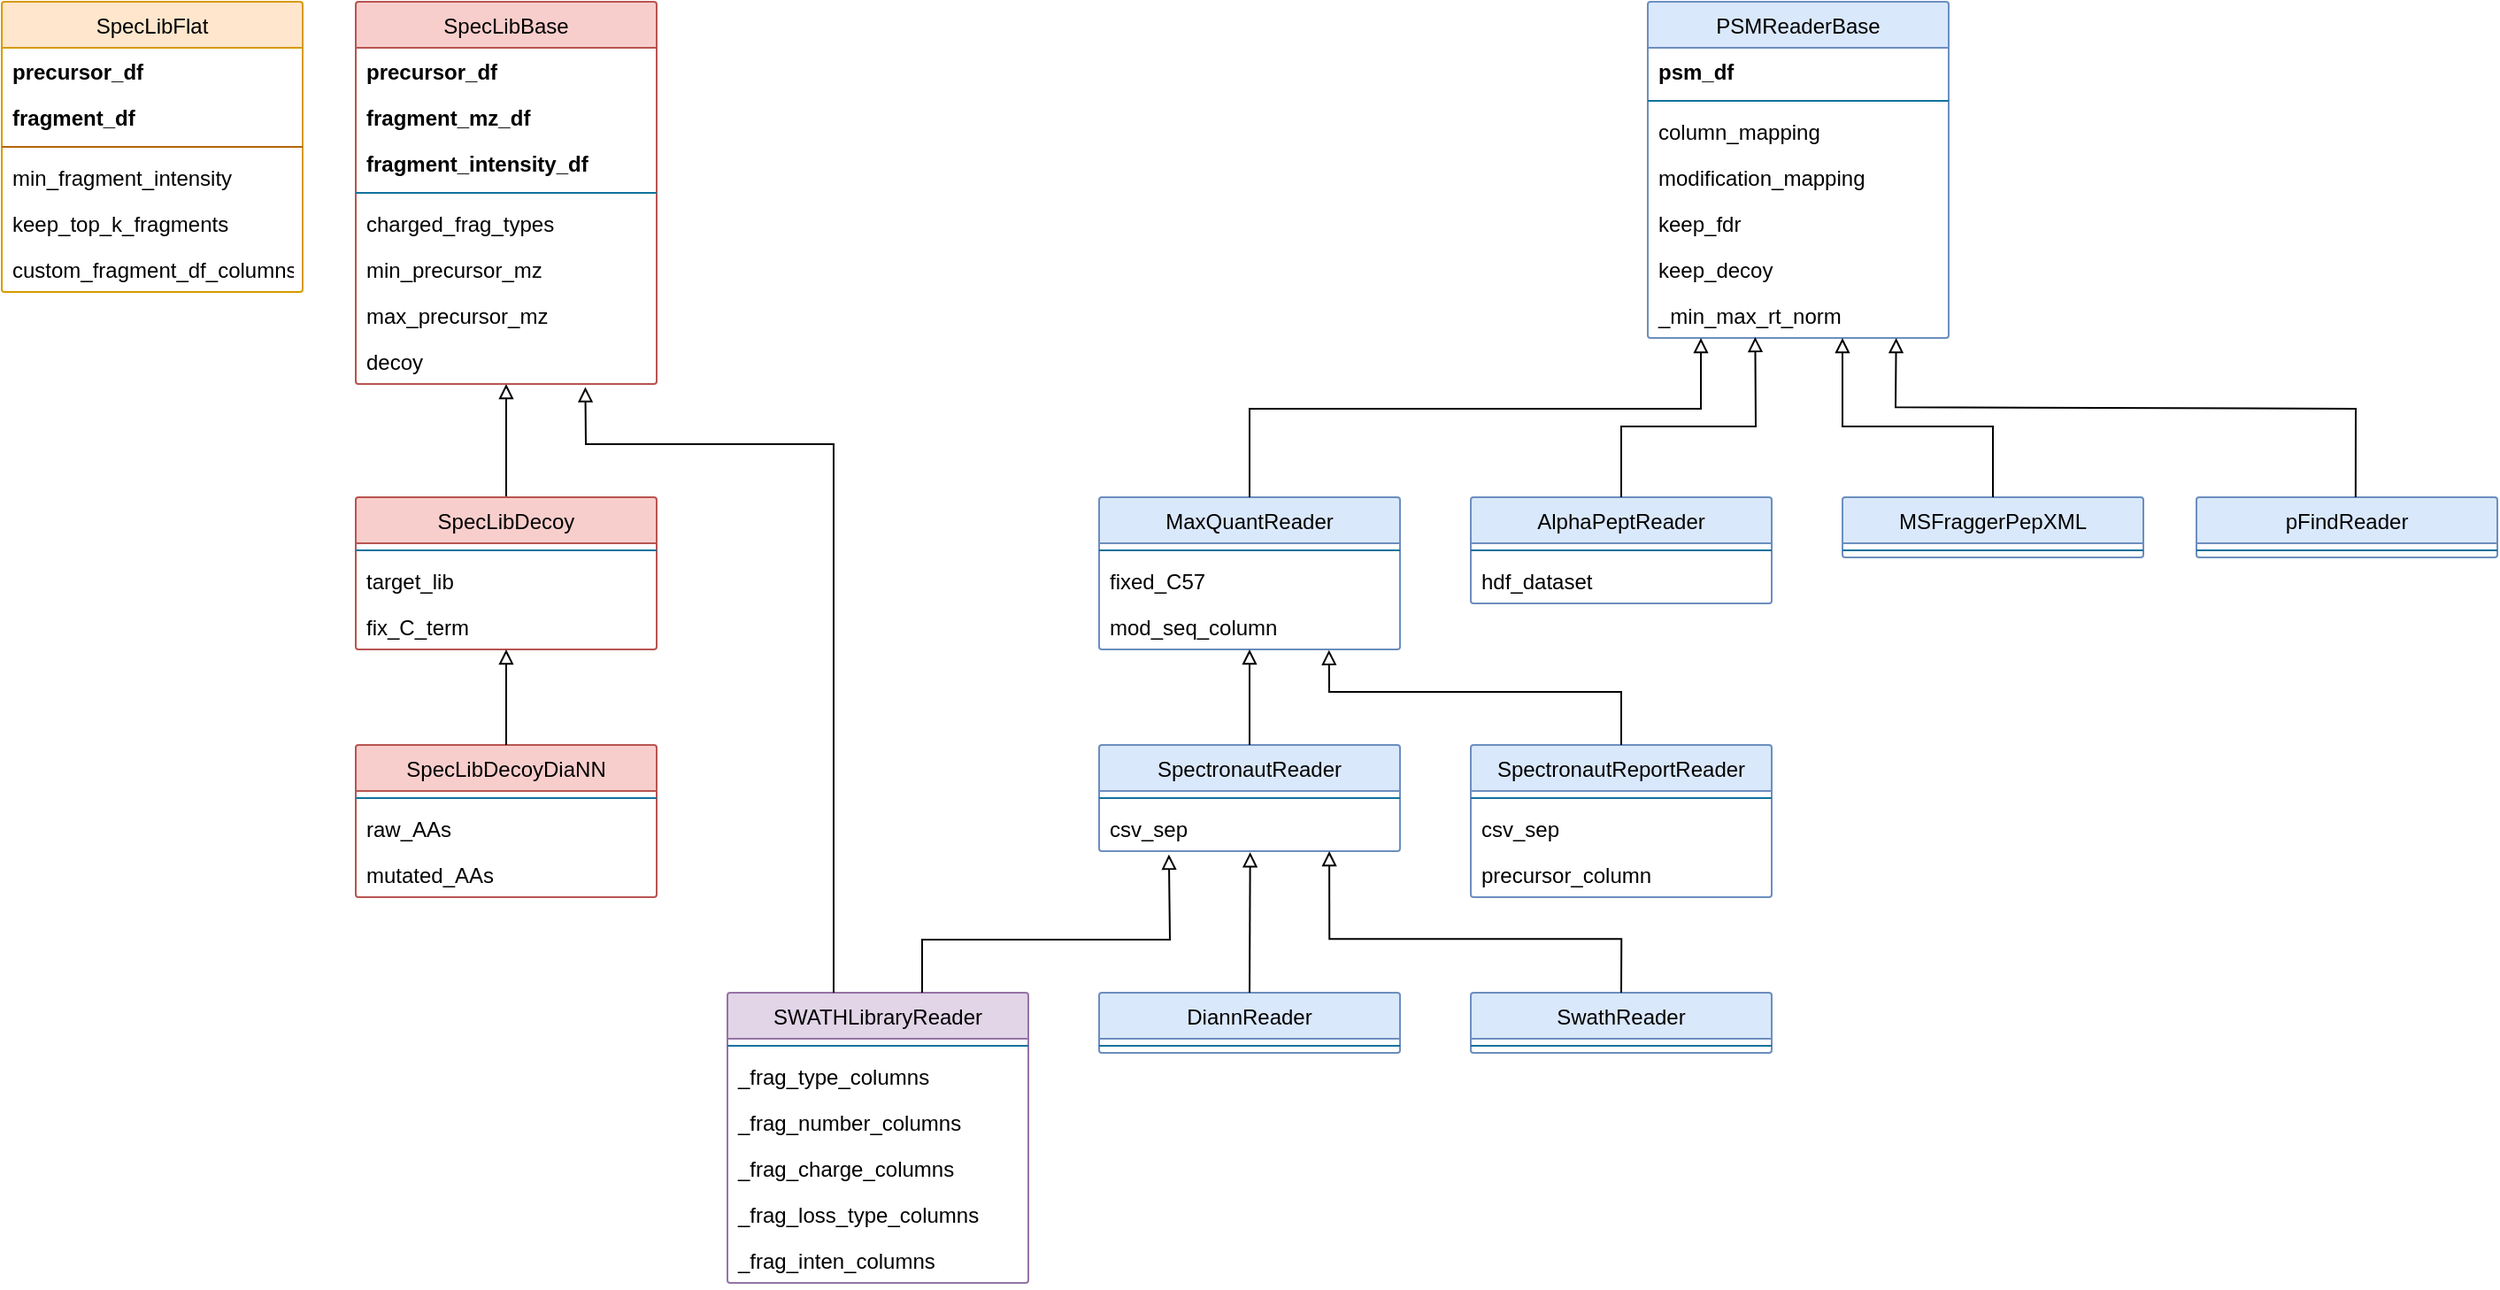 <mxfile version="20.4.0" type="device"><diagram id="C5RBs43oDa-KdzZeNtuy" name="Page-1"><mxGraphModel dx="1633" dy="923" grid="1" gridSize="10" guides="1" tooltips="1" connect="1" arrows="1" fold="1" page="1" pageScale="1" pageWidth="1654" pageHeight="1169" math="0" shadow="0"><root><mxCell id="WIyWlLk6GJQsqaUBKTNV-0"/><mxCell id="WIyWlLk6GJQsqaUBKTNV-1" parent="WIyWlLk6GJQsqaUBKTNV-0"/><mxCell id="KkWxrdIW1I_SJep4S1wA-14" value="" style="edgeStyle=orthogonalEdgeStyle;rounded=0;orthogonalLoop=1;jettySize=auto;html=1;entryX=0.5;entryY=0;entryDx=0;entryDy=0;endArrow=none;endFill=0;startArrow=block;startFill=0;" edge="1" parent="WIyWlLk6GJQsqaUBKTNV-1" source="zkfFHV4jXpPFQw0GAbJ--0" target="KkWxrdIW1I_SJep4S1wA-5"><mxGeometry relative="1" as="geometry"><Array as="points"><mxPoint x="315" y="138"/><mxPoint x="315" y="320"/></Array></mxGeometry></mxCell><mxCell id="zkfFHV4jXpPFQw0GAbJ--0" value="SpecLibBase" style="swimlane;fontStyle=0;align=center;verticalAlign=top;childLayout=stackLayout;horizontal=1;startSize=26;horizontalStack=0;resizeParent=1;resizeLast=0;collapsible=1;marginBottom=0;rounded=1;shadow=0;strokeWidth=1;fillColor=#f8cecc;strokeColor=#b85450;arcSize=2;" parent="WIyWlLk6GJQsqaUBKTNV-1" vertex="1"><mxGeometry x="230" y="30" width="170" height="216" as="geometry"><mxRectangle x="230" y="140" width="160" height="26" as="alternateBounds"/></mxGeometry></mxCell><mxCell id="zkfFHV4jXpPFQw0GAbJ--5" value="precursor_df" style="text;align=left;verticalAlign=top;spacingLeft=4;spacingRight=4;overflow=hidden;rotatable=0;points=[[0,0.5],[1,0.5]];portConstraint=eastwest;fontStyle=1" parent="zkfFHV4jXpPFQw0GAbJ--0" vertex="1"><mxGeometry y="26" width="170" height="26" as="geometry"/></mxCell><mxCell id="KkWxrdIW1I_SJep4S1wA-3" value="fragment_mz_df" style="text;align=left;verticalAlign=top;spacingLeft=4;spacingRight=4;overflow=hidden;rotatable=0;points=[[0,0.5],[1,0.5]];portConstraint=eastwest;fontStyle=1" vertex="1" parent="zkfFHV4jXpPFQw0GAbJ--0"><mxGeometry y="52" width="170" height="26" as="geometry"/></mxCell><mxCell id="KkWxrdIW1I_SJep4S1wA-4" value="fragment_intensity_df" style="text;align=left;verticalAlign=top;spacingLeft=4;spacingRight=4;overflow=hidden;rotatable=0;points=[[0,0.5],[1,0.5]];portConstraint=eastwest;fontStyle=1" vertex="1" parent="zkfFHV4jXpPFQw0GAbJ--0"><mxGeometry y="78" width="170" height="26" as="geometry"/></mxCell><mxCell id="zkfFHV4jXpPFQw0GAbJ--4" value="" style="line;html=1;strokeWidth=1;align=left;verticalAlign=middle;spacingTop=-1;spacingLeft=3;spacingRight=3;rotatable=0;labelPosition=right;points=[];portConstraint=eastwest;fillColor=#b1ddf0;strokeColor=#10739e;" parent="zkfFHV4jXpPFQw0GAbJ--0" vertex="1"><mxGeometry y="104" width="170" height="8" as="geometry"/></mxCell><mxCell id="zkfFHV4jXpPFQw0GAbJ--1" value="charged_frag_types" style="text;align=left;verticalAlign=top;spacingLeft=4;spacingRight=4;overflow=hidden;rotatable=0;points=[[0,0.5],[1,0.5]];portConstraint=eastwest;" parent="zkfFHV4jXpPFQw0GAbJ--0" vertex="1"><mxGeometry y="112" width="170" height="26" as="geometry"/></mxCell><mxCell id="zkfFHV4jXpPFQw0GAbJ--2" value="min_precursor_mz" style="text;align=left;verticalAlign=top;spacingLeft=4;spacingRight=4;overflow=hidden;rotatable=0;points=[[0,0.5],[1,0.5]];portConstraint=eastwest;rounded=0;shadow=0;html=0;" parent="zkfFHV4jXpPFQw0GAbJ--0" vertex="1"><mxGeometry y="138" width="170" height="26" as="geometry"/></mxCell><mxCell id="zkfFHV4jXpPFQw0GAbJ--3" value="max_precursor_mz" style="text;align=left;verticalAlign=top;spacingLeft=4;spacingRight=4;overflow=hidden;rotatable=0;points=[[0,0.5],[1,0.5]];portConstraint=eastwest;rounded=0;shadow=0;html=0;" parent="zkfFHV4jXpPFQw0GAbJ--0" vertex="1"><mxGeometry y="164" width="170" height="26" as="geometry"/></mxCell><mxCell id="KkWxrdIW1I_SJep4S1wA-2" value="decoy" style="text;align=left;verticalAlign=top;spacingLeft=4;spacingRight=4;overflow=hidden;rotatable=0;points=[[0,0.5],[1,0.5]];portConstraint=eastwest;rounded=0;shadow=0;html=0;" vertex="1" parent="zkfFHV4jXpPFQw0GAbJ--0"><mxGeometry y="190" width="170" height="26" as="geometry"/></mxCell><mxCell id="KkWxrdIW1I_SJep4S1wA-5" value="SpecLibDecoy" style="swimlane;fontStyle=0;align=center;verticalAlign=top;childLayout=stackLayout;horizontal=1;startSize=26;horizontalStack=0;resizeParent=1;resizeLast=0;collapsible=1;marginBottom=0;rounded=1;shadow=0;strokeWidth=1;fillColor=#f8cecc;strokeColor=#b85450;arcSize=2;" vertex="1" parent="WIyWlLk6GJQsqaUBKTNV-1"><mxGeometry x="230" y="310" width="170" height="86" as="geometry"><mxRectangle x="230" y="140" width="160" height="26" as="alternateBounds"/></mxGeometry></mxCell><mxCell id="KkWxrdIW1I_SJep4S1wA-9" value="" style="line;html=1;strokeWidth=1;align=left;verticalAlign=middle;spacingTop=-1;spacingLeft=3;spacingRight=3;rotatable=0;labelPosition=right;points=[];portConstraint=eastwest;fillColor=#b1ddf0;strokeColor=#10739e;" vertex="1" parent="KkWxrdIW1I_SJep4S1wA-5"><mxGeometry y="26" width="170" height="8" as="geometry"/></mxCell><mxCell id="KkWxrdIW1I_SJep4S1wA-10" value="target_lib" style="text;align=left;verticalAlign=top;spacingLeft=4;spacingRight=4;overflow=hidden;rotatable=0;points=[[0,0.5],[1,0.5]];portConstraint=eastwest;" vertex="1" parent="KkWxrdIW1I_SJep4S1wA-5"><mxGeometry y="34" width="170" height="26" as="geometry"/></mxCell><mxCell id="KkWxrdIW1I_SJep4S1wA-15" value="fix_C_term" style="text;align=left;verticalAlign=top;spacingLeft=4;spacingRight=4;overflow=hidden;rotatable=0;points=[[0,0.5],[1,0.5]];portConstraint=eastwest;" vertex="1" parent="KkWxrdIW1I_SJep4S1wA-5"><mxGeometry y="60" width="170" height="26" as="geometry"/></mxCell><mxCell id="KkWxrdIW1I_SJep4S1wA-17" value="SpecLibDecoyDiaNN" style="swimlane;fontStyle=0;align=center;verticalAlign=top;childLayout=stackLayout;horizontal=1;startSize=26;horizontalStack=0;resizeParent=1;resizeLast=0;collapsible=1;marginBottom=0;rounded=1;shadow=0;strokeWidth=1;fillColor=#f8cecc;strokeColor=#b85450;arcSize=2;" vertex="1" parent="WIyWlLk6GJQsqaUBKTNV-1"><mxGeometry x="230" y="450" width="170" height="86" as="geometry"><mxRectangle x="230" y="140" width="160" height="26" as="alternateBounds"/></mxGeometry></mxCell><mxCell id="KkWxrdIW1I_SJep4S1wA-18" value="" style="line;html=1;strokeWidth=1;align=left;verticalAlign=middle;spacingTop=-1;spacingLeft=3;spacingRight=3;rotatable=0;labelPosition=right;points=[];portConstraint=eastwest;fillColor=#b1ddf0;strokeColor=#10739e;" vertex="1" parent="KkWxrdIW1I_SJep4S1wA-17"><mxGeometry y="26" width="170" height="8" as="geometry"/></mxCell><mxCell id="KkWxrdIW1I_SJep4S1wA-19" value="raw_AAs" style="text;align=left;verticalAlign=top;spacingLeft=4;spacingRight=4;overflow=hidden;rotatable=0;points=[[0,0.5],[1,0.5]];portConstraint=eastwest;" vertex="1" parent="KkWxrdIW1I_SJep4S1wA-17"><mxGeometry y="34" width="170" height="26" as="geometry"/></mxCell><mxCell id="KkWxrdIW1I_SJep4S1wA-20" value="mutated_AAs" style="text;align=left;verticalAlign=top;spacingLeft=4;spacingRight=4;overflow=hidden;rotatable=0;points=[[0,0.5],[1,0.5]];portConstraint=eastwest;" vertex="1" parent="KkWxrdIW1I_SJep4S1wA-17"><mxGeometry y="60" width="170" height="26" as="geometry"/></mxCell><mxCell id="KkWxrdIW1I_SJep4S1wA-22" value="" style="endArrow=block;html=1;rounded=0;exitX=0.5;exitY=0;exitDx=0;exitDy=0;endFill=0;entryX=0.5;entryY=1;entryDx=0;entryDy=0;" edge="1" parent="WIyWlLk6GJQsqaUBKTNV-1" source="KkWxrdIW1I_SJep4S1wA-17" target="KkWxrdIW1I_SJep4S1wA-5"><mxGeometry width="50" height="50" relative="1" as="geometry"><mxPoint x="540" y="340" as="sourcePoint"/><mxPoint x="320" y="420" as="targetPoint"/></mxGeometry></mxCell><mxCell id="KkWxrdIW1I_SJep4S1wA-23" value="SpecLibFlat" style="swimlane;fontStyle=0;align=center;verticalAlign=top;childLayout=stackLayout;horizontal=1;startSize=26;horizontalStack=0;resizeParent=1;resizeLast=0;collapsible=1;marginBottom=0;rounded=1;shadow=0;strokeWidth=1;fillColor=#ffe6cc;strokeColor=#d79b00;arcSize=2;" vertex="1" parent="WIyWlLk6GJQsqaUBKTNV-1"><mxGeometry x="30" y="30" width="170" height="164" as="geometry"><mxRectangle x="230" y="140" width="160" height="26" as="alternateBounds"/></mxGeometry></mxCell><mxCell id="KkWxrdIW1I_SJep4S1wA-24" value="precursor_df" style="text;align=left;verticalAlign=top;spacingLeft=4;spacingRight=4;overflow=hidden;rotatable=0;points=[[0,0.5],[1,0.5]];portConstraint=eastwest;fontStyle=1" vertex="1" parent="KkWxrdIW1I_SJep4S1wA-23"><mxGeometry y="26" width="170" height="26" as="geometry"/></mxCell><mxCell id="KkWxrdIW1I_SJep4S1wA-25" value="fragment_df" style="text;align=left;verticalAlign=top;spacingLeft=4;spacingRight=4;overflow=hidden;rotatable=0;points=[[0,0.5],[1,0.5]];portConstraint=eastwest;fontStyle=1" vertex="1" parent="KkWxrdIW1I_SJep4S1wA-23"><mxGeometry y="52" width="170" height="26" as="geometry"/></mxCell><mxCell id="KkWxrdIW1I_SJep4S1wA-27" value="" style="line;html=1;strokeWidth=1;align=left;verticalAlign=middle;spacingTop=-1;spacingLeft=3;spacingRight=3;rotatable=0;labelPosition=right;points=[];portConstraint=eastwest;fillColor=#fad7ac;strokeColor=#b46504;" vertex="1" parent="KkWxrdIW1I_SJep4S1wA-23"><mxGeometry y="78" width="170" height="8" as="geometry"/></mxCell><mxCell id="KkWxrdIW1I_SJep4S1wA-28" value="min_fragment_intensity" style="text;align=left;verticalAlign=top;spacingLeft=4;spacingRight=4;overflow=hidden;rotatable=0;points=[[0,0.5],[1,0.5]];portConstraint=eastwest;" vertex="1" parent="KkWxrdIW1I_SJep4S1wA-23"><mxGeometry y="86" width="170" height="26" as="geometry"/></mxCell><mxCell id="KkWxrdIW1I_SJep4S1wA-29" value="keep_top_k_fragments" style="text;align=left;verticalAlign=top;spacingLeft=4;spacingRight=4;overflow=hidden;rotatable=0;points=[[0,0.5],[1,0.5]];portConstraint=eastwest;rounded=0;shadow=0;html=0;" vertex="1" parent="KkWxrdIW1I_SJep4S1wA-23"><mxGeometry y="112" width="170" height="26" as="geometry"/></mxCell><mxCell id="KkWxrdIW1I_SJep4S1wA-30" value="custom_fragment_df_columns" style="text;align=left;verticalAlign=top;spacingLeft=4;spacingRight=4;overflow=hidden;rotatable=0;points=[[0,0.5],[1,0.5]];portConstraint=eastwest;rounded=0;shadow=0;html=0;" vertex="1" parent="KkWxrdIW1I_SJep4S1wA-23"><mxGeometry y="138" width="170" height="26" as="geometry"/></mxCell><mxCell id="KkWxrdIW1I_SJep4S1wA-32" value="PSMReaderBase" style="swimlane;fontStyle=0;align=center;verticalAlign=top;childLayout=stackLayout;horizontal=1;startSize=26;horizontalStack=0;resizeParent=1;resizeLast=0;collapsible=1;marginBottom=0;rounded=1;shadow=0;strokeWidth=1;fillColor=#dae8fc;strokeColor=#6c8ebf;arcSize=2;" vertex="1" parent="WIyWlLk6GJQsqaUBKTNV-1"><mxGeometry x="960" y="30" width="170" height="190" as="geometry"><mxRectangle x="230" y="140" width="160" height="26" as="alternateBounds"/></mxGeometry></mxCell><mxCell id="KkWxrdIW1I_SJep4S1wA-33" value="psm_df" style="text;align=left;verticalAlign=top;spacingLeft=4;spacingRight=4;overflow=hidden;rotatable=0;points=[[0,0.5],[1,0.5]];portConstraint=eastwest;fontStyle=1" vertex="1" parent="KkWxrdIW1I_SJep4S1wA-32"><mxGeometry y="26" width="170" height="26" as="geometry"/></mxCell><mxCell id="KkWxrdIW1I_SJep4S1wA-36" value="" style="line;html=1;strokeWidth=1;align=left;verticalAlign=middle;spacingTop=-1;spacingLeft=3;spacingRight=3;rotatable=0;labelPosition=right;points=[];portConstraint=eastwest;fillColor=#b1ddf0;strokeColor=#10739e;" vertex="1" parent="KkWxrdIW1I_SJep4S1wA-32"><mxGeometry y="52" width="170" height="8" as="geometry"/></mxCell><mxCell id="KkWxrdIW1I_SJep4S1wA-37" value="column_mapping" style="text;align=left;verticalAlign=top;spacingLeft=4;spacingRight=4;overflow=hidden;rotatable=0;points=[[0,0.5],[1,0.5]];portConstraint=eastwest;" vertex="1" parent="KkWxrdIW1I_SJep4S1wA-32"><mxGeometry y="60" width="170" height="26" as="geometry"/></mxCell><mxCell id="KkWxrdIW1I_SJep4S1wA-38" value="modification_mapping" style="text;align=left;verticalAlign=top;spacingLeft=4;spacingRight=4;overflow=hidden;rotatable=0;points=[[0,0.5],[1,0.5]];portConstraint=eastwest;rounded=0;shadow=0;html=0;" vertex="1" parent="KkWxrdIW1I_SJep4S1wA-32"><mxGeometry y="86" width="170" height="26" as="geometry"/></mxCell><mxCell id="KkWxrdIW1I_SJep4S1wA-39" value="keep_fdr" style="text;align=left;verticalAlign=top;spacingLeft=4;spacingRight=4;overflow=hidden;rotatable=0;points=[[0,0.5],[1,0.5]];portConstraint=eastwest;rounded=0;shadow=0;html=0;" vertex="1" parent="KkWxrdIW1I_SJep4S1wA-32"><mxGeometry y="112" width="170" height="26" as="geometry"/></mxCell><mxCell id="KkWxrdIW1I_SJep4S1wA-40" value="keep_decoy" style="text;align=left;verticalAlign=top;spacingLeft=4;spacingRight=4;overflow=hidden;rotatable=0;points=[[0,0.5],[1,0.5]];portConstraint=eastwest;rounded=0;shadow=0;html=0;" vertex="1" parent="KkWxrdIW1I_SJep4S1wA-32"><mxGeometry y="138" width="170" height="26" as="geometry"/></mxCell><mxCell id="KkWxrdIW1I_SJep4S1wA-41" value="_min_max_rt_norm" style="text;align=left;verticalAlign=top;spacingLeft=4;spacingRight=4;overflow=hidden;rotatable=0;points=[[0,0.5],[1,0.5]];portConstraint=eastwest;rounded=0;shadow=0;html=0;" vertex="1" parent="KkWxrdIW1I_SJep4S1wA-32"><mxGeometry y="164" width="170" height="26" as="geometry"/></mxCell><mxCell id="KkWxrdIW1I_SJep4S1wA-42" value="MaxQuantReader" style="swimlane;fontStyle=0;align=center;verticalAlign=top;childLayout=stackLayout;horizontal=1;startSize=26;horizontalStack=0;resizeParent=1;resizeLast=0;collapsible=1;marginBottom=0;rounded=1;shadow=0;strokeWidth=1;fillColor=#dae8fc;strokeColor=#6c8ebf;arcSize=2;" vertex="1" parent="WIyWlLk6GJQsqaUBKTNV-1"><mxGeometry x="650" y="310" width="170" height="86" as="geometry"><mxRectangle x="230" y="140" width="160" height="26" as="alternateBounds"/></mxGeometry></mxCell><mxCell id="KkWxrdIW1I_SJep4S1wA-43" value="" style="line;html=1;strokeWidth=1;align=left;verticalAlign=middle;spacingTop=-1;spacingLeft=3;spacingRight=3;rotatable=0;labelPosition=right;points=[];portConstraint=eastwest;fillColor=#b1ddf0;strokeColor=#10739e;" vertex="1" parent="KkWxrdIW1I_SJep4S1wA-42"><mxGeometry y="26" width="170" height="8" as="geometry"/></mxCell><mxCell id="KkWxrdIW1I_SJep4S1wA-44" value="fixed_C57" style="text;align=left;verticalAlign=top;spacingLeft=4;spacingRight=4;overflow=hidden;rotatable=0;points=[[0,0.5],[1,0.5]];portConstraint=eastwest;" vertex="1" parent="KkWxrdIW1I_SJep4S1wA-42"><mxGeometry y="34" width="170" height="26" as="geometry"/></mxCell><mxCell id="KkWxrdIW1I_SJep4S1wA-45" value="mod_seq_column" style="text;align=left;verticalAlign=top;spacingLeft=4;spacingRight=4;overflow=hidden;rotatable=0;points=[[0,0.5],[1,0.5]];portConstraint=eastwest;" vertex="1" parent="KkWxrdIW1I_SJep4S1wA-42"><mxGeometry y="60" width="170" height="26" as="geometry"/></mxCell><mxCell id="KkWxrdIW1I_SJep4S1wA-46" value="" style="endArrow=block;html=1;rounded=0;exitX=0.5;exitY=0;exitDx=0;exitDy=0;endFill=0;" edge="1" parent="WIyWlLk6GJQsqaUBKTNV-1" source="KkWxrdIW1I_SJep4S1wA-42"><mxGeometry width="50" height="50" relative="1" as="geometry"><mxPoint x="535" y="430" as="sourcePoint"/><mxPoint x="990" y="220" as="targetPoint"/><Array as="points"><mxPoint x="735" y="260"/><mxPoint x="990" y="260"/></Array></mxGeometry></mxCell><mxCell id="KkWxrdIW1I_SJep4S1wA-47" value="AlphaPeptReader" style="swimlane;fontStyle=0;align=center;verticalAlign=top;childLayout=stackLayout;horizontal=1;startSize=26;horizontalStack=0;resizeParent=1;resizeLast=0;collapsible=1;marginBottom=0;rounded=1;shadow=0;strokeWidth=1;fillColor=#dae8fc;strokeColor=#6c8ebf;arcSize=2;" vertex="1" parent="WIyWlLk6GJQsqaUBKTNV-1"><mxGeometry x="860" y="310" width="170" height="60" as="geometry"><mxRectangle x="230" y="140" width="160" height="26" as="alternateBounds"/></mxGeometry></mxCell><mxCell id="KkWxrdIW1I_SJep4S1wA-48" value="" style="line;html=1;strokeWidth=1;align=left;verticalAlign=middle;spacingTop=-1;spacingLeft=3;spacingRight=3;rotatable=0;labelPosition=right;points=[];portConstraint=eastwest;fillColor=#b1ddf0;strokeColor=#10739e;" vertex="1" parent="KkWxrdIW1I_SJep4S1wA-47"><mxGeometry y="26" width="170" height="8" as="geometry"/></mxCell><mxCell id="KkWxrdIW1I_SJep4S1wA-49" value="hdf_dataset" style="text;align=left;verticalAlign=top;spacingLeft=4;spacingRight=4;overflow=hidden;rotatable=0;points=[[0,0.5],[1,0.5]];portConstraint=eastwest;" vertex="1" parent="KkWxrdIW1I_SJep4S1wA-47"><mxGeometry y="34" width="170" height="26" as="geometry"/></mxCell><mxCell id="KkWxrdIW1I_SJep4S1wA-51" value="" style="endArrow=block;html=1;rounded=0;exitX=0.5;exitY=0;exitDx=0;exitDy=0;endFill=0;entryX=0.357;entryY=0.979;entryDx=0;entryDy=0;entryPerimeter=0;" edge="1" parent="WIyWlLk6GJQsqaUBKTNV-1" source="KkWxrdIW1I_SJep4S1wA-47" target="KkWxrdIW1I_SJep4S1wA-41"><mxGeometry width="50" height="50" relative="1" as="geometry"><mxPoint x="745" y="320" as="sourcePoint"/><mxPoint x="915" y="230" as="targetPoint"/><Array as="points"><mxPoint x="945" y="270"/><mxPoint x="1021" y="270"/></Array></mxGeometry></mxCell><mxCell id="KkWxrdIW1I_SJep4S1wA-52" value="MSFraggerPepXML" style="swimlane;fontStyle=0;align=center;verticalAlign=top;childLayout=stackLayout;horizontal=1;startSize=26;horizontalStack=0;resizeParent=1;resizeLast=0;collapsible=1;marginBottom=0;rounded=1;shadow=0;strokeWidth=1;fillColor=#dae8fc;strokeColor=#6c8ebf;arcSize=2;" vertex="1" parent="WIyWlLk6GJQsqaUBKTNV-1"><mxGeometry x="1070" y="310" width="170" height="34" as="geometry"><mxRectangle x="230" y="140" width="160" height="26" as="alternateBounds"/></mxGeometry></mxCell><mxCell id="KkWxrdIW1I_SJep4S1wA-53" value="" style="line;html=1;strokeWidth=1;align=left;verticalAlign=middle;spacingTop=-1;spacingLeft=3;spacingRight=3;rotatable=0;labelPosition=right;points=[];portConstraint=eastwest;fillColor=#b1ddf0;strokeColor=#10739e;" vertex="1" parent="KkWxrdIW1I_SJep4S1wA-52"><mxGeometry y="26" width="170" height="8" as="geometry"/></mxCell><mxCell id="KkWxrdIW1I_SJep4S1wA-55" value="pFindReader" style="swimlane;fontStyle=0;align=center;verticalAlign=top;childLayout=stackLayout;horizontal=1;startSize=26;horizontalStack=0;resizeParent=1;resizeLast=0;collapsible=1;marginBottom=0;rounded=1;shadow=0;strokeWidth=1;fillColor=#dae8fc;strokeColor=#6c8ebf;arcSize=2;" vertex="1" parent="WIyWlLk6GJQsqaUBKTNV-1"><mxGeometry x="1270" y="310" width="170" height="34" as="geometry"><mxRectangle x="230" y="140" width="160" height="26" as="alternateBounds"/></mxGeometry></mxCell><mxCell id="KkWxrdIW1I_SJep4S1wA-56" value="" style="line;html=1;strokeWidth=1;align=left;verticalAlign=middle;spacingTop=-1;spacingLeft=3;spacingRight=3;rotatable=0;labelPosition=right;points=[];portConstraint=eastwest;fillColor=#b1ddf0;strokeColor=#10739e;" vertex="1" parent="KkWxrdIW1I_SJep4S1wA-55"><mxGeometry y="26" width="170" height="8" as="geometry"/></mxCell><mxCell id="KkWxrdIW1I_SJep4S1wA-58" value="" style="endArrow=block;html=1;rounded=0;endFill=0;exitX=0.5;exitY=0;exitDx=0;exitDy=0;entryX=0.647;entryY=1;entryDx=0;entryDy=0;entryPerimeter=0;" edge="1" parent="WIyWlLk6GJQsqaUBKTNV-1" source="KkWxrdIW1I_SJep4S1wA-52" target="KkWxrdIW1I_SJep4S1wA-41"><mxGeometry width="50" height="50" relative="1" as="geometry"><mxPoint x="1140" y="290" as="sourcePoint"/><mxPoint x="1090" y="230" as="targetPoint"/><Array as="points"><mxPoint x="1155" y="270"/><mxPoint x="1070" y="270"/></Array></mxGeometry></mxCell><mxCell id="KkWxrdIW1I_SJep4S1wA-59" value="" style="endArrow=block;html=1;rounded=0;exitX=0.529;exitY=0;exitDx=0;exitDy=0;endFill=0;entryX=0.149;entryY=1.034;entryDx=0;entryDy=0;entryPerimeter=0;exitPerimeter=0;" edge="1" parent="WIyWlLk6GJQsqaUBKTNV-1" source="KkWxrdIW1I_SJep4S1wA-55"><mxGeometry width="50" height="50" relative="1" as="geometry"><mxPoint x="850.0" y="309.12" as="sourcePoint"/><mxPoint x="1100.33" y="220.004" as="targetPoint"/><Array as="points"><mxPoint x="1360" y="260"/><mxPoint x="1100" y="259.12"/></Array></mxGeometry></mxCell><mxCell id="KkWxrdIW1I_SJep4S1wA-60" value="SpectronautReader" style="swimlane;fontStyle=0;align=center;verticalAlign=top;childLayout=stackLayout;horizontal=1;startSize=26;horizontalStack=0;resizeParent=1;resizeLast=0;collapsible=1;marginBottom=0;rounded=1;shadow=0;strokeWidth=1;fillColor=#dae8fc;strokeColor=#6c8ebf;arcSize=2;" vertex="1" parent="WIyWlLk6GJQsqaUBKTNV-1"><mxGeometry x="650" y="450" width="170" height="60" as="geometry"><mxRectangle x="230" y="140" width="160" height="26" as="alternateBounds"/></mxGeometry></mxCell><mxCell id="KkWxrdIW1I_SJep4S1wA-61" value="" style="line;html=1;strokeWidth=1;align=left;verticalAlign=middle;spacingTop=-1;spacingLeft=3;spacingRight=3;rotatable=0;labelPosition=right;points=[];portConstraint=eastwest;fillColor=#b1ddf0;strokeColor=#10739e;" vertex="1" parent="KkWxrdIW1I_SJep4S1wA-60"><mxGeometry y="26" width="170" height="8" as="geometry"/></mxCell><mxCell id="KkWxrdIW1I_SJep4S1wA-62" value="csv_sep" style="text;align=left;verticalAlign=top;spacingLeft=4;spacingRight=4;overflow=hidden;rotatable=0;points=[[0,0.5],[1,0.5]];portConstraint=eastwest;" vertex="1" parent="KkWxrdIW1I_SJep4S1wA-60"><mxGeometry y="34" width="170" height="26" as="geometry"/></mxCell><mxCell id="KkWxrdIW1I_SJep4S1wA-64" value="SwathReader" style="swimlane;fontStyle=0;align=center;verticalAlign=top;childLayout=stackLayout;horizontal=1;startSize=26;horizontalStack=0;resizeParent=1;resizeLast=0;collapsible=1;marginBottom=0;rounded=1;shadow=0;strokeWidth=1;fillColor=#dae8fc;strokeColor=#6c8ebf;arcSize=2;" vertex="1" parent="WIyWlLk6GJQsqaUBKTNV-1"><mxGeometry x="860" y="590" width="170" height="34" as="geometry"><mxRectangle x="230" y="140" width="160" height="26" as="alternateBounds"/></mxGeometry></mxCell><mxCell id="KkWxrdIW1I_SJep4S1wA-65" value="" style="line;html=1;strokeWidth=1;align=left;verticalAlign=middle;spacingTop=-1;spacingLeft=3;spacingRight=3;rotatable=0;labelPosition=right;points=[];portConstraint=eastwest;fillColor=#b1ddf0;strokeColor=#10739e;" vertex="1" parent="KkWxrdIW1I_SJep4S1wA-64"><mxGeometry y="26" width="170" height="8" as="geometry"/></mxCell><mxCell id="KkWxrdIW1I_SJep4S1wA-68" value="DiannReader" style="swimlane;fontStyle=0;align=center;verticalAlign=top;childLayout=stackLayout;horizontal=1;startSize=26;horizontalStack=0;resizeParent=1;resizeLast=0;collapsible=1;marginBottom=0;rounded=1;shadow=0;strokeWidth=1;fillColor=#dae8fc;strokeColor=#6c8ebf;arcSize=2;" vertex="1" parent="WIyWlLk6GJQsqaUBKTNV-1"><mxGeometry x="650" y="590" width="170" height="34" as="geometry"><mxRectangle x="230" y="140" width="160" height="26" as="alternateBounds"/></mxGeometry></mxCell><mxCell id="KkWxrdIW1I_SJep4S1wA-69" value="" style="line;html=1;strokeWidth=1;align=left;verticalAlign=middle;spacingTop=-1;spacingLeft=3;spacingRight=3;rotatable=0;labelPosition=right;points=[];portConstraint=eastwest;fillColor=#b1ddf0;strokeColor=#10739e;" vertex="1" parent="KkWxrdIW1I_SJep4S1wA-68"><mxGeometry y="26" width="170" height="8" as="geometry"/></mxCell><mxCell id="KkWxrdIW1I_SJep4S1wA-72" value="SpectronautReportReader" style="swimlane;fontStyle=0;align=center;verticalAlign=top;childLayout=stackLayout;horizontal=1;startSize=26;horizontalStack=0;resizeParent=1;resizeLast=0;collapsible=1;marginBottom=0;rounded=1;shadow=0;strokeWidth=1;fillColor=#dae8fc;strokeColor=#6c8ebf;arcSize=2;" vertex="1" parent="WIyWlLk6GJQsqaUBKTNV-1"><mxGeometry x="860" y="450" width="170" height="86" as="geometry"><mxRectangle x="230" y="140" width="160" height="26" as="alternateBounds"/></mxGeometry></mxCell><mxCell id="KkWxrdIW1I_SJep4S1wA-73" value="" style="line;html=1;strokeWidth=1;align=left;verticalAlign=middle;spacingTop=-1;spacingLeft=3;spacingRight=3;rotatable=0;labelPosition=right;points=[];portConstraint=eastwest;fillColor=#b1ddf0;strokeColor=#10739e;" vertex="1" parent="KkWxrdIW1I_SJep4S1wA-72"><mxGeometry y="26" width="170" height="8" as="geometry"/></mxCell><mxCell id="KkWxrdIW1I_SJep4S1wA-74" value="csv_sep" style="text;align=left;verticalAlign=top;spacingLeft=4;spacingRight=4;overflow=hidden;rotatable=0;points=[[0,0.5],[1,0.5]];portConstraint=eastwest;" vertex="1" parent="KkWxrdIW1I_SJep4S1wA-72"><mxGeometry y="34" width="170" height="26" as="geometry"/></mxCell><mxCell id="KkWxrdIW1I_SJep4S1wA-75" value="precursor_column" style="text;align=left;verticalAlign=top;spacingLeft=4;spacingRight=4;overflow=hidden;rotatable=0;points=[[0,0.5],[1,0.5]];portConstraint=eastwest;" vertex="1" parent="KkWxrdIW1I_SJep4S1wA-72"><mxGeometry y="60" width="170" height="26" as="geometry"/></mxCell><mxCell id="KkWxrdIW1I_SJep4S1wA-76" value="" style="endArrow=block;html=1;rounded=0;endFill=0;exitX=0.5;exitY=0;exitDx=0;exitDy=0;entryX=0.764;entryY=1.013;entryDx=0;entryDy=0;entryPerimeter=0;" edge="1" parent="WIyWlLk6GJQsqaUBKTNV-1" source="KkWxrdIW1I_SJep4S1wA-72" target="KkWxrdIW1I_SJep4S1wA-45"><mxGeometry width="50" height="50" relative="1" as="geometry"><mxPoint x="820" y="486" as="sourcePoint"/><mxPoint x="780" y="400" as="targetPoint"/><Array as="points"><mxPoint x="945" y="420"/><mxPoint x="780" y="420"/></Array></mxGeometry></mxCell><mxCell id="KkWxrdIW1I_SJep4S1wA-77" value="" style="endArrow=block;html=1;rounded=0;endFill=0;entryX=0.765;entryY=1;entryDx=0;entryDy=0;entryPerimeter=0;exitX=0.5;exitY=0;exitDx=0;exitDy=0;" edge="1" parent="WIyWlLk6GJQsqaUBKTNV-1" source="KkWxrdIW1I_SJep4S1wA-64" target="KkWxrdIW1I_SJep4S1wA-62"><mxGeometry width="50" height="50" relative="1" as="geometry"><mxPoint x="950" y="570" as="sourcePoint"/><mxPoint x="780.0" y="535.998" as="targetPoint"/><Array as="points"><mxPoint x="945.12" y="559.66"/><mxPoint x="780.12" y="559.66"/></Array></mxGeometry></mxCell><mxCell id="KkWxrdIW1I_SJep4S1wA-78" value="" style="endArrow=block;html=1;rounded=0;exitX=0.5;exitY=0;exitDx=0;exitDy=0;endFill=0;entryX=0.5;entryY=1;entryDx=0;entryDy=0;" edge="1" parent="WIyWlLk6GJQsqaUBKTNV-1" source="KkWxrdIW1I_SJep4S1wA-60" target="KkWxrdIW1I_SJep4S1wA-42"><mxGeometry width="50" height="50" relative="1" as="geometry"><mxPoint x="535" y="430" as="sourcePoint"/><mxPoint x="535" y="386" as="targetPoint"/></mxGeometry></mxCell><mxCell id="KkWxrdIW1I_SJep4S1wA-79" value="" style="endArrow=block;html=1;rounded=0;endFill=0;entryX=0.502;entryY=1.023;entryDx=0;entryDy=0;entryPerimeter=0;exitX=0.5;exitY=0;exitDx=0;exitDy=0;" edge="1" parent="WIyWlLk6GJQsqaUBKTNV-1" source="KkWxrdIW1I_SJep4S1wA-68" target="KkWxrdIW1I_SJep4S1wA-62"><mxGeometry width="50" height="50" relative="1" as="geometry"><mxPoint x="735" y="570" as="sourcePoint"/><mxPoint x="735" y="536" as="targetPoint"/></mxGeometry></mxCell><mxCell id="KkWxrdIW1I_SJep4S1wA-80" value="SWATHLibraryReader" style="swimlane;fontStyle=0;align=center;verticalAlign=top;childLayout=stackLayout;horizontal=1;startSize=26;horizontalStack=0;resizeParent=1;resizeLast=0;collapsible=1;marginBottom=0;rounded=1;shadow=0;strokeWidth=1;fillColor=#e1d5e7;strokeColor=#9673a6;arcSize=2;" vertex="1" parent="WIyWlLk6GJQsqaUBKTNV-1"><mxGeometry x="440" y="590" width="170" height="164" as="geometry"><mxRectangle x="230" y="140" width="160" height="26" as="alternateBounds"/></mxGeometry></mxCell><mxCell id="KkWxrdIW1I_SJep4S1wA-82" value="" style="line;html=1;strokeWidth=1;align=left;verticalAlign=middle;spacingTop=-1;spacingLeft=3;spacingRight=3;rotatable=0;labelPosition=right;points=[];portConstraint=eastwest;fillColor=#b1ddf0;strokeColor=#10739e;" vertex="1" parent="KkWxrdIW1I_SJep4S1wA-80"><mxGeometry y="26" width="170" height="8" as="geometry"/></mxCell><mxCell id="KkWxrdIW1I_SJep4S1wA-83" value="_frag_type_columns" style="text;align=left;verticalAlign=top;spacingLeft=4;spacingRight=4;overflow=hidden;rotatable=0;points=[[0,0.5],[1,0.5]];portConstraint=eastwest;" vertex="1" parent="KkWxrdIW1I_SJep4S1wA-80"><mxGeometry y="34" width="170" height="26" as="geometry"/></mxCell><mxCell id="KkWxrdIW1I_SJep4S1wA-84" value="_frag_number_columns" style="text;align=left;verticalAlign=top;spacingLeft=4;spacingRight=4;overflow=hidden;rotatable=0;points=[[0,0.5],[1,0.5]];portConstraint=eastwest;rounded=0;shadow=0;html=0;" vertex="1" parent="KkWxrdIW1I_SJep4S1wA-80"><mxGeometry y="60" width="170" height="26" as="geometry"/></mxCell><mxCell id="KkWxrdIW1I_SJep4S1wA-85" value="_frag_charge_columns" style="text;align=left;verticalAlign=top;spacingLeft=4;spacingRight=4;overflow=hidden;rotatable=0;points=[[0,0.5],[1,0.5]];portConstraint=eastwest;rounded=0;shadow=0;html=0;" vertex="1" parent="KkWxrdIW1I_SJep4S1wA-80"><mxGeometry y="86" width="170" height="26" as="geometry"/></mxCell><mxCell id="KkWxrdIW1I_SJep4S1wA-86" value="_frag_loss_type_columns" style="text;align=left;verticalAlign=top;spacingLeft=4;spacingRight=4;overflow=hidden;rotatable=0;points=[[0,0.5],[1,0.5]];portConstraint=eastwest;rounded=0;shadow=0;html=0;" vertex="1" parent="KkWxrdIW1I_SJep4S1wA-80"><mxGeometry y="112" width="170" height="26" as="geometry"/></mxCell><mxCell id="KkWxrdIW1I_SJep4S1wA-87" value="_frag_inten_columns" style="text;align=left;verticalAlign=top;spacingLeft=4;spacingRight=4;overflow=hidden;rotatable=0;points=[[0,0.5],[1,0.5]];portConstraint=eastwest;rounded=0;shadow=0;html=0;" vertex="1" parent="KkWxrdIW1I_SJep4S1wA-80"><mxGeometry y="138" width="170" height="26" as="geometry"/></mxCell><mxCell id="KkWxrdIW1I_SJep4S1wA-88" value="" style="endArrow=block;html=1;rounded=0;endFill=0;entryX=0.232;entryY=1.074;entryDx=0;entryDy=0;entryPerimeter=0;exitX=0.647;exitY=0;exitDx=0;exitDy=0;exitPerimeter=0;" edge="1" parent="WIyWlLk6GJQsqaUBKTNV-1" source="KkWxrdIW1I_SJep4S1wA-80" target="KkWxrdIW1I_SJep4S1wA-62"><mxGeometry width="50" height="50" relative="1" as="geometry"><mxPoint x="550" y="580" as="sourcePoint"/><mxPoint x="690" y="520" as="targetPoint"/><Array as="points"><mxPoint x="550" y="560"/><mxPoint x="690" y="560"/></Array></mxGeometry></mxCell><mxCell id="KkWxrdIW1I_SJep4S1wA-89" value="" style="endArrow=block;html=1;rounded=0;endFill=0;entryX=0.763;entryY=1.067;entryDx=0;entryDy=0;entryPerimeter=0;exitX=0.353;exitY=0;exitDx=0;exitDy=0;exitPerimeter=0;" edge="1" parent="WIyWlLk6GJQsqaUBKTNV-1" source="KkWxrdIW1I_SJep4S1wA-80" target="KkWxrdIW1I_SJep4S1wA-2"><mxGeometry width="50" height="50" relative="1" as="geometry"><mxPoint x="560" y="580" as="sourcePoint"/><mxPoint x="540" y="370" as="targetPoint"/><Array as="points"><mxPoint x="500" y="280"/><mxPoint x="360" y="280"/></Array></mxGeometry></mxCell></root></mxGraphModel></diagram></mxfile>